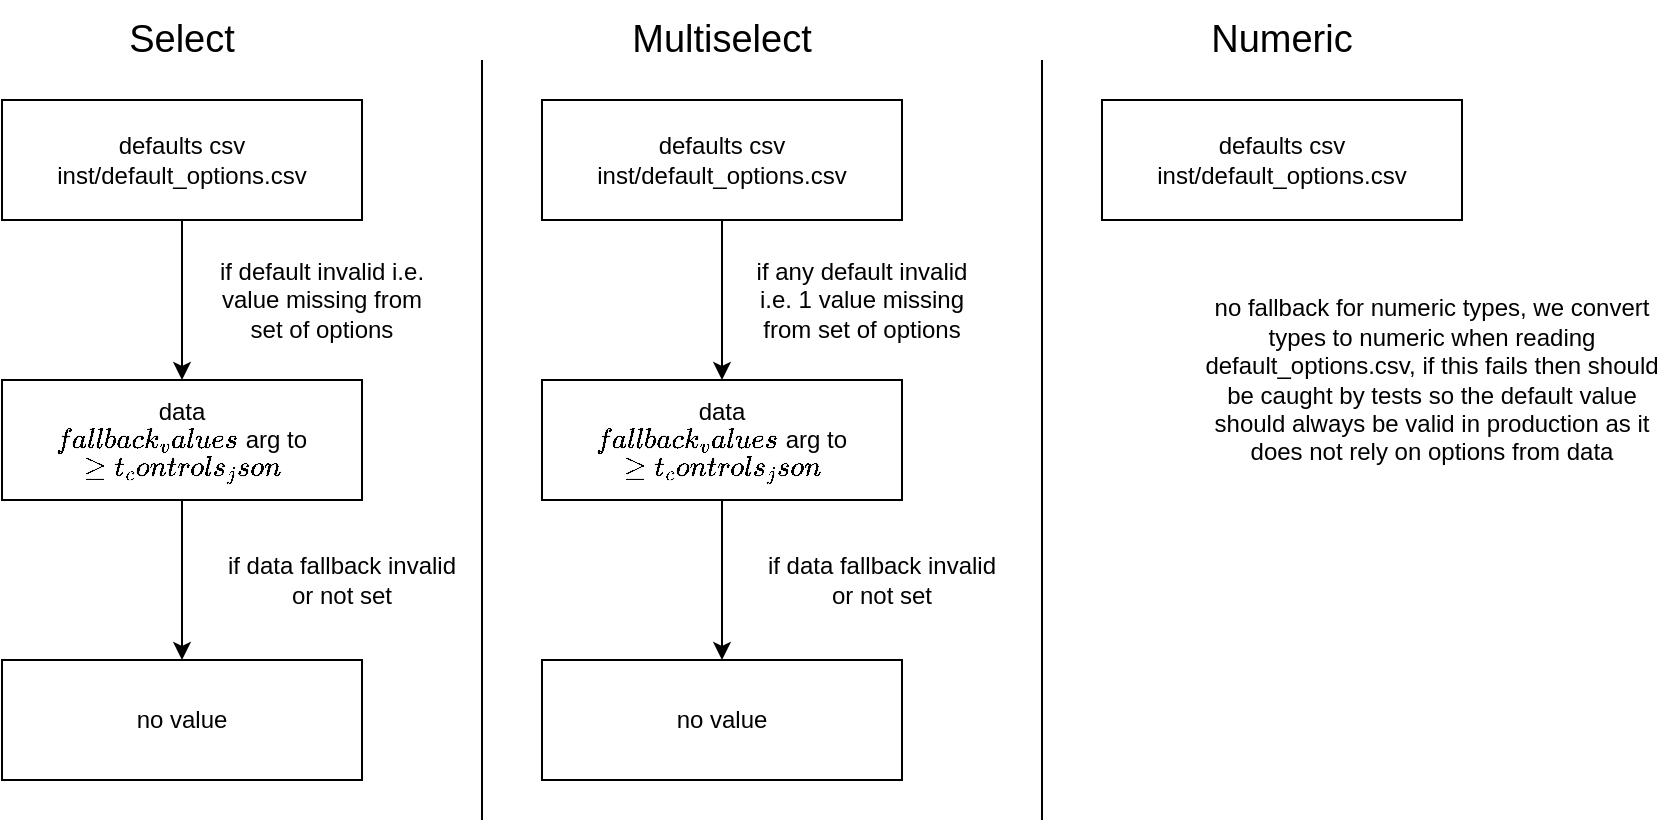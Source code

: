 <mxfile version="14.1.8" type="device"><diagram id="9-Q1vVVasDN53eaO7wgj" name="Page-1"><mxGraphModel dx="1102" dy="815" grid="1" gridSize="10" guides="1" tooltips="1" connect="1" arrows="1" fold="1" page="1" pageScale="1" pageWidth="3300" pageHeight="4681" math="0" shadow="0"><root><mxCell id="0"/><mxCell id="1" parent="0"/><mxCell id="_IUY2LXdHyDldZUs9Qlj-51" value="defaults csv&lt;br&gt;inst/default_options.csv" style="rounded=0;whiteSpace=wrap;html=1;" vertex="1" parent="1"><mxGeometry x="280" y="220" width="180" height="60" as="geometry"/></mxCell><mxCell id="_IUY2LXdHyDldZUs9Qlj-52" value="data&lt;br&gt;`fallback_values` arg to `get_controls_json`" style="rounded=0;whiteSpace=wrap;html=1;" vertex="1" parent="1"><mxGeometry x="280" y="360" width="180" height="60" as="geometry"/></mxCell><mxCell id="_IUY2LXdHyDldZUs9Qlj-54" value="no value" style="rounded=0;whiteSpace=wrap;html=1;" vertex="1" parent="1"><mxGeometry x="280" y="500" width="180" height="60" as="geometry"/></mxCell><mxCell id="_IUY2LXdHyDldZUs9Qlj-55" value="" style="endArrow=classic;html=1;exitX=0.5;exitY=1;exitDx=0;exitDy=0;entryX=0.5;entryY=0;entryDx=0;entryDy=0;" edge="1" parent="1" source="_IUY2LXdHyDldZUs9Qlj-51" target="_IUY2LXdHyDldZUs9Qlj-52"><mxGeometry width="50" height="50" relative="1" as="geometry"><mxPoint x="640" y="590" as="sourcePoint"/><mxPoint x="690" y="540" as="targetPoint"/></mxGeometry></mxCell><mxCell id="_IUY2LXdHyDldZUs9Qlj-56" value="" style="endArrow=classic;html=1;exitX=0.5;exitY=1;exitDx=0;exitDy=0;entryX=0.5;entryY=0;entryDx=0;entryDy=0;" edge="1" parent="1" source="_IUY2LXdHyDldZUs9Qlj-52"><mxGeometry width="50" height="50" relative="1" as="geometry"><mxPoint x="535" y="910" as="sourcePoint"/><mxPoint x="370" y="500" as="targetPoint"/></mxGeometry></mxCell><mxCell id="_IUY2LXdHyDldZUs9Qlj-58" value="if default invalid i.e. value missing from set of options" style="text;html=1;strokeColor=none;fillColor=none;align=center;verticalAlign=middle;whiteSpace=wrap;rounded=0;" vertex="1" parent="1"><mxGeometry x="380" y="300" width="120" height="40" as="geometry"/></mxCell><mxCell id="_IUY2LXdHyDldZUs9Qlj-59" value="if data fallback invalid or not set" style="text;html=1;strokeColor=none;fillColor=none;align=center;verticalAlign=middle;whiteSpace=wrap;rounded=0;" vertex="1" parent="1"><mxGeometry x="390" y="440" width="120" height="40" as="geometry"/></mxCell><mxCell id="_IUY2LXdHyDldZUs9Qlj-71" value="&lt;font style=&quot;font-size: 19px&quot;&gt;Select&lt;/font&gt;" style="text;html=1;strokeColor=none;fillColor=none;align=center;verticalAlign=middle;whiteSpace=wrap;rounded=0;" vertex="1" parent="1"><mxGeometry x="325" y="170" width="90" height="40" as="geometry"/></mxCell><mxCell id="_IUY2LXdHyDldZUs9Qlj-72" value="defaults csv&lt;br&gt;inst/default_options.csv" style="rounded=0;whiteSpace=wrap;html=1;" vertex="1" parent="1"><mxGeometry x="550" y="220" width="180" height="60" as="geometry"/></mxCell><mxCell id="_IUY2LXdHyDldZUs9Qlj-73" value="data&lt;br&gt;`fallback_values` arg to `get_controls_json`" style="rounded=0;whiteSpace=wrap;html=1;" vertex="1" parent="1"><mxGeometry x="550" y="360" width="180" height="60" as="geometry"/></mxCell><mxCell id="_IUY2LXdHyDldZUs9Qlj-75" value="no value" style="rounded=0;whiteSpace=wrap;html=1;" vertex="1" parent="1"><mxGeometry x="550" y="500" width="180" height="60" as="geometry"/></mxCell><mxCell id="_IUY2LXdHyDldZUs9Qlj-76" value="" style="endArrow=classic;html=1;exitX=0.5;exitY=1;exitDx=0;exitDy=0;entryX=0.5;entryY=0;entryDx=0;entryDy=0;" edge="1" parent="1" source="_IUY2LXdHyDldZUs9Qlj-72" target="_IUY2LXdHyDldZUs9Qlj-73"><mxGeometry width="50" height="50" relative="1" as="geometry"><mxPoint x="910" y="590" as="sourcePoint"/><mxPoint x="960" y="540" as="targetPoint"/></mxGeometry></mxCell><mxCell id="_IUY2LXdHyDldZUs9Qlj-77" value="" style="endArrow=classic;html=1;exitX=0.5;exitY=1;exitDx=0;exitDy=0;entryX=0.5;entryY=0;entryDx=0;entryDy=0;" edge="1" parent="1" source="_IUY2LXdHyDldZUs9Qlj-73"><mxGeometry width="50" height="50" relative="1" as="geometry"><mxPoint x="805" y="910" as="sourcePoint"/><mxPoint x="640" y="500" as="targetPoint"/></mxGeometry></mxCell><mxCell id="_IUY2LXdHyDldZUs9Qlj-79" value="if any default invalid i.e. 1 value missing from set of options" style="text;html=1;strokeColor=none;fillColor=none;align=center;verticalAlign=middle;whiteSpace=wrap;rounded=0;" vertex="1" parent="1"><mxGeometry x="650" y="300" width="120" height="40" as="geometry"/></mxCell><mxCell id="_IUY2LXdHyDldZUs9Qlj-80" value="if data fallback invalid or not set" style="text;html=1;strokeColor=none;fillColor=none;align=center;verticalAlign=middle;whiteSpace=wrap;rounded=0;" vertex="1" parent="1"><mxGeometry x="660" y="440" width="120" height="40" as="geometry"/></mxCell><mxCell id="_IUY2LXdHyDldZUs9Qlj-82" value="&lt;font style=&quot;font-size: 19px&quot;&gt;Multiselect&lt;/font&gt;" style="text;html=1;strokeColor=none;fillColor=none;align=center;verticalAlign=middle;whiteSpace=wrap;rounded=0;" vertex="1" parent="1"><mxGeometry x="595" y="170" width="90" height="40" as="geometry"/></mxCell><mxCell id="_IUY2LXdHyDldZUs9Qlj-83" value="" style="endArrow=none;html=1;" edge="1" parent="1"><mxGeometry width="50" height="50" relative="1" as="geometry"><mxPoint x="520" y="580" as="sourcePoint"/><mxPoint x="520" y="200" as="targetPoint"/></mxGeometry></mxCell><mxCell id="_IUY2LXdHyDldZUs9Qlj-84" value="defaults csv&lt;br&gt;inst/default_options.csv" style="rounded=0;whiteSpace=wrap;html=1;" vertex="1" parent="1"><mxGeometry x="830" y="220" width="180" height="60" as="geometry"/></mxCell><mxCell id="_IUY2LXdHyDldZUs9Qlj-94" value="&lt;font style=&quot;font-size: 19px&quot;&gt;Numeric&lt;/font&gt;" style="text;html=1;strokeColor=none;fillColor=none;align=center;verticalAlign=middle;whiteSpace=wrap;rounded=0;" vertex="1" parent="1"><mxGeometry x="875" y="170" width="90" height="40" as="geometry"/></mxCell><mxCell id="_IUY2LXdHyDldZUs9Qlj-95" value="" style="endArrow=none;html=1;" edge="1" parent="1"><mxGeometry width="50" height="50" relative="1" as="geometry"><mxPoint x="800" y="580" as="sourcePoint"/><mxPoint x="800" y="200" as="targetPoint"/></mxGeometry></mxCell><mxCell id="_IUY2LXdHyDldZUs9Qlj-96" value="no fallback for numeric types, we convert types to numeric when reading default_options.csv, if this fails then should be caught by tests so the default value should always be valid in production as it does not rely on options from data" style="text;html=1;strokeColor=none;fillColor=none;align=center;verticalAlign=middle;whiteSpace=wrap;rounded=0;" vertex="1" parent="1"><mxGeometry x="875" y="290" width="240" height="140" as="geometry"/></mxCell></root></mxGraphModel></diagram></mxfile>
